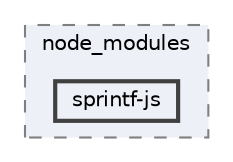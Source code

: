 digraph "pkiclassroomrescheduler/src/main/frontend/node_modules/sprintf-js"
{
 // LATEX_PDF_SIZE
  bgcolor="transparent";
  edge [fontname=Helvetica,fontsize=10,labelfontname=Helvetica,labelfontsize=10];
  node [fontname=Helvetica,fontsize=10,shape=box,height=0.2,width=0.4];
  compound=true
  subgraph clusterdir_72953eda66ccb3a2722c28e1c3e6c23b {
    graph [ bgcolor="#edf0f7", pencolor="grey50", label="node_modules", fontname=Helvetica,fontsize=10 style="filled,dashed", URL="dir_72953eda66ccb3a2722c28e1c3e6c23b.html",tooltip=""]
  dir_b99843a9477b8b2cf5068ff917cc84af [label="sprintf-js", fillcolor="#edf0f7", color="grey25", style="filled,bold", URL="dir_b99843a9477b8b2cf5068ff917cc84af.html",tooltip=""];
  }
}
